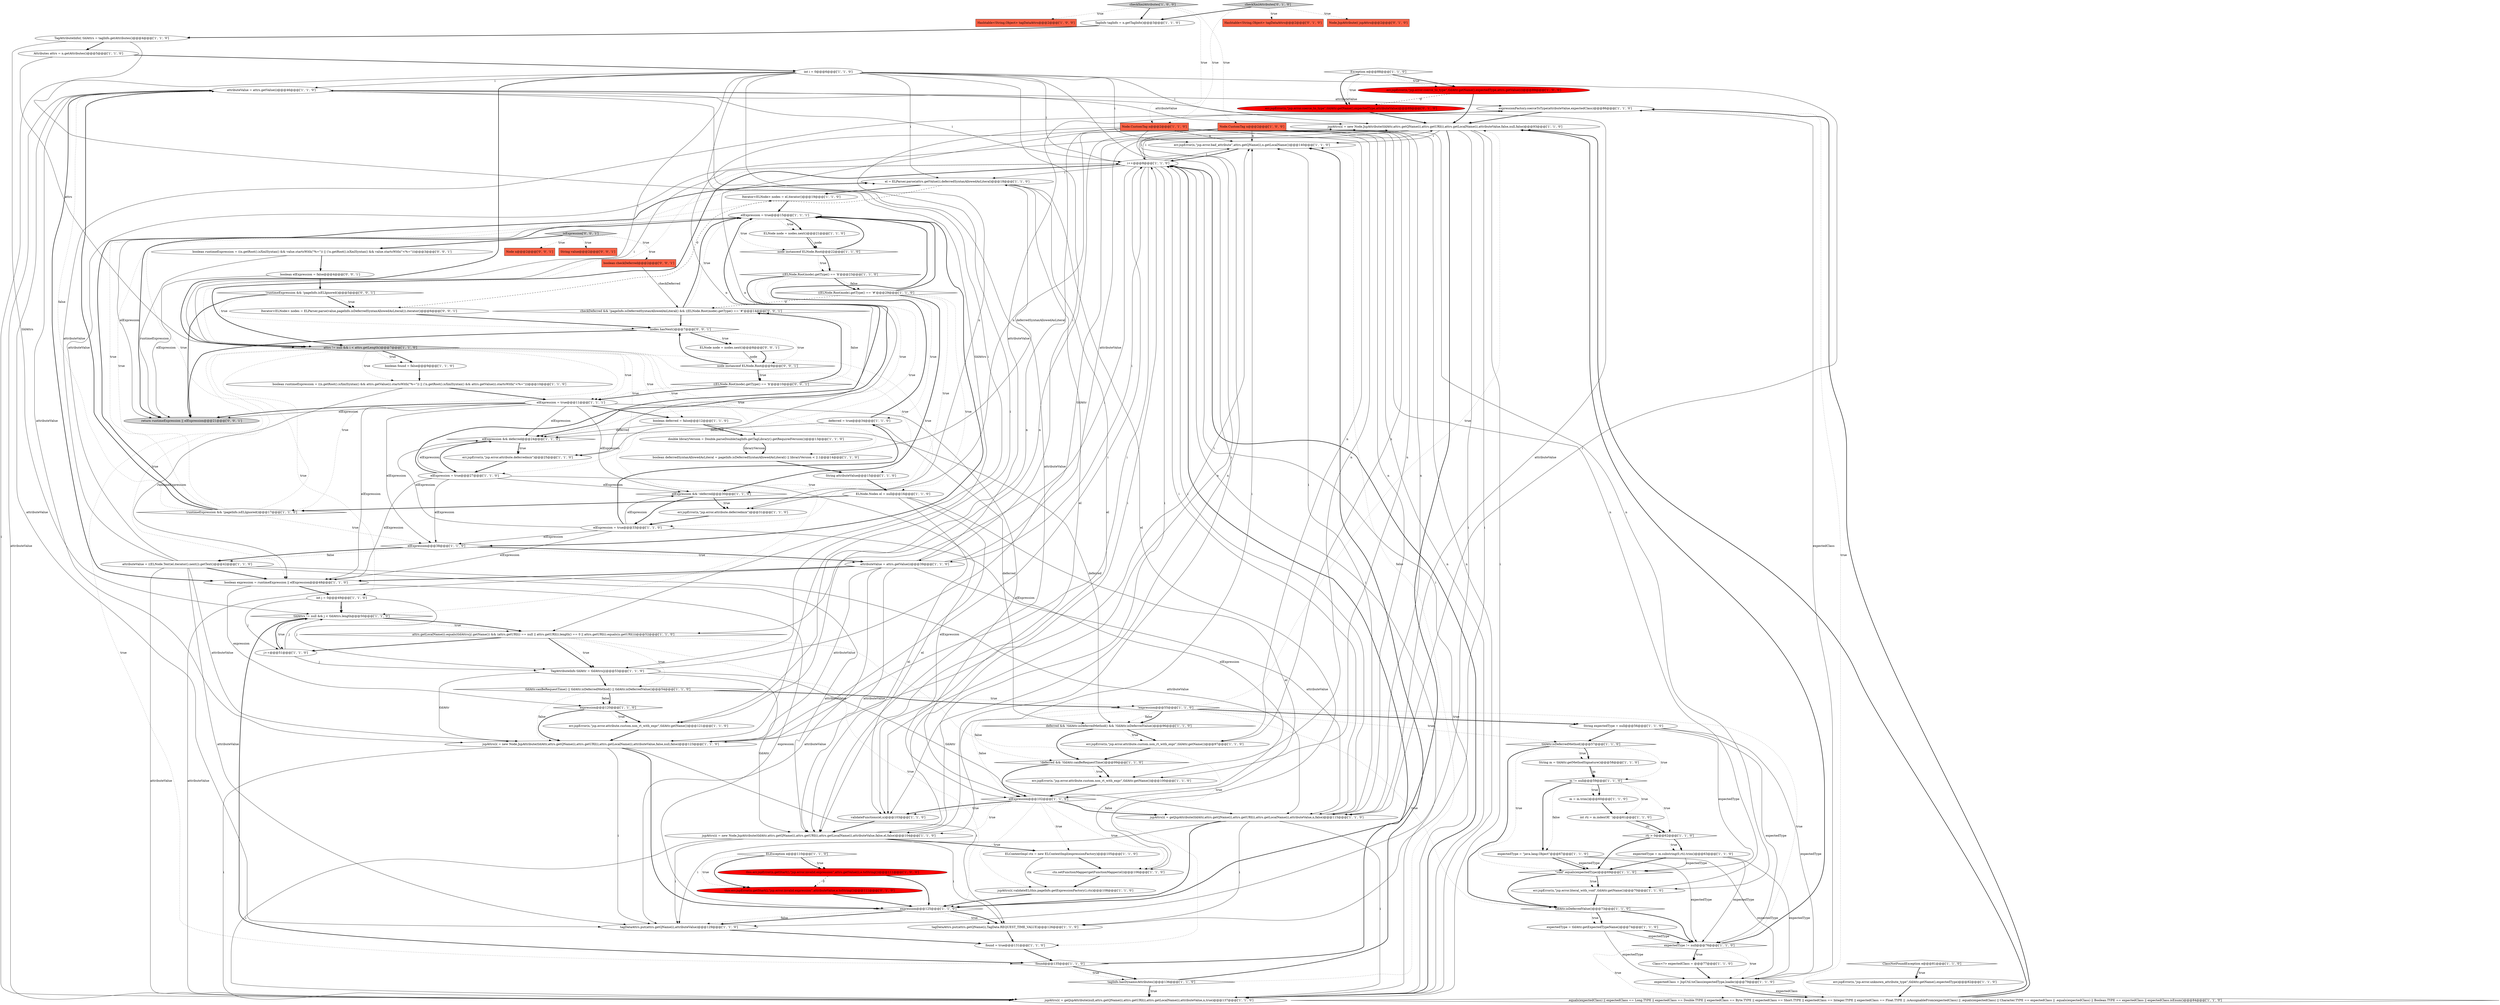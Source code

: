 digraph {
55 [style = filled, label = "attributeValue = attrs.getValue(i)@@@46@@@['1', '1', '0']", fillcolor = white, shape = ellipse image = "AAA0AAABBB1BBB"];
89 [style = filled, label = "err.jspError(n,\"jsp.error.bad_attribute\",attrs.getQName(i),n.getLocalName())@@@140@@@['1', '1', '0']", fillcolor = white, shape = ellipse image = "AAA0AAABBB1BBB"];
77 [style = filled, label = "err.jspError(n,\"jsp.error.attribute.deferredmix\")@@@31@@@['1', '1', '0']", fillcolor = white, shape = ellipse image = "AAA0AAABBB1BBB"];
32 [style = filled, label = "ELException e@@@110@@@['1', '1', '0']", fillcolor = white, shape = diamond image = "AAA0AAABBB1BBB"];
84 [style = filled, label = "validateFunctions(el,n)@@@103@@@['1', '1', '0']", fillcolor = white, shape = ellipse image = "AAA0AAABBB1BBB"];
25 [style = filled, label = "expression@@@120@@@['1', '1', '0']", fillcolor = white, shape = diamond image = "AAA0AAABBB1BBB"];
59 [style = filled, label = "tldAttr.isDeferredValue()@@@73@@@['1', '1', '0']", fillcolor = white, shape = diamond image = "AAA0AAABBB1BBB"];
105 [style = filled, label = "return runtimeExpression || elExpression@@@21@@@['0', '0', '1']", fillcolor = lightgray, shape = ellipse image = "AAA0AAABBB3BBB"];
24 [style = filled, label = "tagInfo.hasDynamicAttributes()@@@136@@@['1', '1', '0']", fillcolor = white, shape = diamond image = "AAA0AAABBB1BBB"];
23 [style = filled, label = "((ELNode.Root)node).getType() == '#'@@@29@@@['1', '1', '0']", fillcolor = white, shape = diamond image = "AAA0AAABBB1BBB"];
37 [style = filled, label = "err.jspError(n,\"jsp.error.unknown_attribute_type\",tldAttr.getName(),expectedType)@@@82@@@['1', '1', '0']", fillcolor = white, shape = ellipse image = "AAA0AAABBB1BBB"];
100 [style = filled, label = "boolean checkDeferred@@@2@@@['0', '0', '1']", fillcolor = tomato, shape = box image = "AAA0AAABBB3BBB"];
41 [style = filled, label = "String expectedType = null@@@56@@@['1', '1', '0']", fillcolor = white, shape = ellipse image = "AAA0AAABBB1BBB"];
15 [style = filled, label = "attrs.getLocalName(i).equals(tldAttrs(j(.getName()) && (attrs.getURI(i) == null || attrs.getURI(i).length() == 0 || attrs.getURI(i).equals(n.getURI()))@@@52@@@['1', '1', '0']", fillcolor = white, shape = diamond image = "AAA0AAABBB1BBB"];
28 [style = filled, label = "deferred = true@@@34@@@['1', '1', '0']", fillcolor = white, shape = ellipse image = "AAA0AAABBB1BBB"];
43 [style = filled, label = "!runtimeExpression && !pageInfo.isELIgnored()@@@17@@@['1', '1', '0']", fillcolor = white, shape = diamond image = "AAA0AAABBB1BBB"];
95 [style = filled, label = "err.jspError(n,\"jsp.error.coerce_to_type\",tldAttr.getName(),expectedType,attributeValue)@@@89@@@['0', '1', '0']", fillcolor = red, shape = ellipse image = "AAA1AAABBB2BBB"];
101 [style = filled, label = "String value@@@2@@@['0', '0', '1']", fillcolor = tomato, shape = box image = "AAA0AAABBB3BBB"];
4 [style = filled, label = "checkXmlAttributes['1', '0', '0']", fillcolor = lightgray, shape = diamond image = "AAA0AAABBB1BBB"];
10 [style = filled, label = "expectedType = \"java.lang.Object\"@@@67@@@['1', '1', '0']", fillcolor = white, shape = ellipse image = "AAA0AAABBB1BBB"];
21 [style = filled, label = "tldAttrs != null && j < tldAttrs.length@@@50@@@['1', '1', '0']", fillcolor = white, shape = diamond image = "AAA0AAABBB1BBB"];
72 [style = filled, label = "i++@@@8@@@['1', '1', '0']", fillcolor = white, shape = ellipse image = "AAA0AAABBB1BBB"];
44 [style = filled, label = "elExpression@@@38@@@['1', '1', '0']", fillcolor = white, shape = diamond image = "AAA0AAABBB1BBB"];
46 [style = filled, label = "tldAttr.canBeRequestTime() || tldAttr.isDeferredMethod() || tldAttr.isDeferredValue()@@@54@@@['1', '1', '0']", fillcolor = white, shape = diamond image = "AAA0AAABBB1BBB"];
76 [style = filled, label = "double libraryVersion = Double.parseDouble(tagInfo.getTagLibrary().getRequiredVersion())@@@13@@@['1', '1', '0']", fillcolor = white, shape = ellipse image = "AAA0AAABBB1BBB"];
30 [style = filled, label = "err.jspError(n,\"jsp.error.attribute.deferredmix\")@@@25@@@['1', '1', '0']", fillcolor = white, shape = ellipse image = "AAA0AAABBB1BBB"];
0 [style = filled, label = "tldAttr.isDeferredMethod()@@@57@@@['1', '1', '0']", fillcolor = white, shape = diamond image = "AAA0AAABBB1BBB"];
5 [style = filled, label = "Hashtable<String,Object> tagDataAttrs@@@2@@@['1', '0', '0']", fillcolor = tomato, shape = box image = "AAA0AAABBB1BBB"];
83 [style = filled, label = "expressionFactory.coerceToType(attributeValue,expectedClass)@@@86@@@['1', '1', '0']", fillcolor = white, shape = ellipse image = "AAA0AAABBB1BBB"];
34 [style = filled, label = "err.jspError(n,\"jsp.error.attribute.custom.non_rt_with_expr\",tldAttr.getName())@@@121@@@['1', '1', '0']", fillcolor = white, shape = ellipse image = "AAA0AAABBB1BBB"];
56 [style = filled, label = "jspAttrs(i( = new Node.JspAttribute(tldAttr,attrs.getQName(i),attrs.getURI(i),attrs.getLocalName(i),attributeValue,false,null,false)@@@93@@@['1', '1', '0']", fillcolor = white, shape = ellipse image = "AAA0AAABBB1BBB"];
96 [style = filled, label = "checkXmlAttributes['0', '1', '0']", fillcolor = lightgray, shape = diamond image = "AAA0AAABBB2BBB"];
11 [style = filled, label = "TagInfo tagInfo = n.getTagInfo()@@@3@@@['1', '1', '0']", fillcolor = white, shape = ellipse image = "AAA0AAABBB1BBB"];
19 [style = filled, label = "int rti = m.indexOf(' ')@@@61@@@['1', '1', '0']", fillcolor = white, shape = ellipse image = "AAA0AAABBB1BBB"];
54 [style = filled, label = "elExpression && deferred@@@24@@@['1', '1', '0']", fillcolor = white, shape = diamond image = "AAA0AAABBB1BBB"];
64 [style = filled, label = "el = ELParser.parse(attrs.getValue(i),deferredSyntaxAllowedAsLiteral)@@@18@@@['1', '1', '0']", fillcolor = white, shape = ellipse image = "AAA0AAABBB1BBB"];
1 [style = filled, label = "TagAttributeInfo tldAttr = tldAttrs(j(@@@53@@@['1', '1', '0']", fillcolor = white, shape = ellipse image = "AAA0AAABBB1BBB"];
52 [style = filled, label = "((ELNode.Root)node).getType() == '$'@@@23@@@['1', '1', '0']", fillcolor = white, shape = diamond image = "AAA0AAABBB1BBB"];
17 [style = filled, label = "int j = 0@@@49@@@['1', '1', '0']", fillcolor = white, shape = ellipse image = "AAA0AAABBB1BBB"];
86 [style = filled, label = "tagDataAttrs.put(attrs.getQName(i),TagData.REQUEST_TIME_VALUE)@@@126@@@['1', '1', '0']", fillcolor = white, shape = ellipse image = "AAA0AAABBB1BBB"];
36 [style = filled, label = "rti > 0@@@62@@@['1', '1', '0']", fillcolor = white, shape = diamond image = "AAA0AAABBB1BBB"];
16 [style = filled, label = "elExpression = true@@@11@@@['1', '1', '1']", fillcolor = white, shape = ellipse image = "AAA0AAABBB1BBB"];
22 [style = filled, label = "Node.CustomTag n@@@2@@@['1', '1', '0']", fillcolor = tomato, shape = box image = "AAA0AAABBB1BBB"];
45 [style = filled, label = "TagAttributeInfo(( tldAttrs = tagInfo.getAttributes()@@@4@@@['1', '1', '0']", fillcolor = white, shape = ellipse image = "AAA0AAABBB1BBB"];
13 [style = filled, label = "ctx.setFunctionMapper(getFunctionMapper(el))@@@106@@@['1', '1', '0']", fillcolor = white, shape = ellipse image = "AAA0AAABBB1BBB"];
69 [style = filled, label = "elExpression = true@@@33@@@['1', '1', '0']", fillcolor = white, shape = ellipse image = "AAA0AAABBB1BBB"];
49 [style = filled, label = ".equals(expectedClass) || expectedClass == Long.TYPE || expectedClass == Double.TYPE || expectedClass == Byte.TYPE || expectedClass == Short.TYPE || expectedClass == Integer.TYPE || expectedClass == Float.TYPE || .isAssignableFrom(expectedClass) || .equals(expectedClass) || Character.TYPE == expectedClass || .equals(expectedClass) || Boolean.TYPE == expectedClass || expectedClass.isEnum()@@@84@@@['1', '1', '0']", fillcolor = white, shape = diamond image = "AAA0AAABBB1BBB"];
33 [style = filled, label = "expectedType = tldAttr.getExpectedTypeName()@@@74@@@['1', '1', '0']", fillcolor = white, shape = ellipse image = "AAA0AAABBB1BBB"];
62 [style = filled, label = "expression@@@125@@@['1', '1', '0']", fillcolor = white, shape = diamond image = "AAA0AAABBB1BBB"];
68 [style = filled, label = "!found@@@135@@@['1', '1', '0']", fillcolor = white, shape = diamond image = "AAA0AAABBB1BBB"];
20 [style = filled, label = "boolean deferredSyntaxAllowedAsLiteral = pageInfo.isDeferredSyntaxAllowedAsLiteral() || libraryVersion < 2.1@@@14@@@['1', '1', '0']", fillcolor = white, shape = ellipse image = "AAA0AAABBB1BBB"];
67 [style = filled, label = "node instanceof ELNode.Root@@@22@@@['1', '1', '0']", fillcolor = white, shape = diamond image = "AAA0AAABBB1BBB"];
26 [style = filled, label = "\"void\".equals(expectedType)@@@69@@@['1', '1', '0']", fillcolor = white, shape = diamond image = "AAA0AAABBB1BBB"];
78 [style = filled, label = "elExpression@@@102@@@['1', '1', '0']", fillcolor = white, shape = diamond image = "AAA0AAABBB1BBB"];
9 [style = filled, label = "jspAttrs(i( = getJspAttribute(null,attrs.getQName(i),attrs.getURI(i),attrs.getLocalName(i),attributeValue,n,true)@@@137@@@['1', '1', '0']", fillcolor = white, shape = ellipse image = "AAA0AAABBB1BBB"];
47 [style = filled, label = "err.jspError(n,\"jsp.error.literal_with_void\",tldAttr.getName())@@@70@@@['1', '1', '0']", fillcolor = white, shape = ellipse image = "AAA0AAABBB1BBB"];
85 [style = filled, label = "ClassNotFoundException e@@@81@@@['1', '1', '0']", fillcolor = white, shape = diamond image = "AAA0AAABBB1BBB"];
2 [style = filled, label = "this.err.jspError(n.getStart(),\"jsp.error.invalid.expression\",attrs.getValue(i),e.toString())@@@111@@@['1', '0', '0']", fillcolor = red, shape = ellipse image = "AAA1AAABBB1BBB"];
110 [style = filled, label = "Node n@@@2@@@['0', '0', '1']", fillcolor = tomato, shape = box image = "AAA0AAABBB3BBB"];
66 [style = filled, label = "jspAttrs(i(.validateEL(this.pageInfo.getExpressionFactory(),ctx)@@@108@@@['1', '1', '0']", fillcolor = white, shape = ellipse image = "AAA0AAABBB1BBB"];
92 [style = filled, label = "this.err.jspError(n.getStart(),\"jsp.error.invalid.expression\",attributeValue,e.toString())@@@111@@@['0', '1', '0']", fillcolor = red, shape = ellipse image = "AAA1AAABBB2BBB"];
108 [style = filled, label = "node instanceof ELNode.Root@@@9@@@['0', '0', '1']", fillcolor = white, shape = diamond image = "AAA0AAABBB3BBB"];
18 [style = filled, label = "boolean deferred = false@@@12@@@['1', '1', '0']", fillcolor = white, shape = ellipse image = "AAA0AAABBB1BBB"];
93 [style = filled, label = "Hashtable<String,Object> tagDataAttrs@@@2@@@['0', '1', '0']", fillcolor = tomato, shape = box image = "AAA0AAABBB2BBB"];
65 [style = filled, label = "expectedType != null@@@76@@@['1', '1', '0']", fillcolor = white, shape = diamond image = "AAA0AAABBB1BBB"];
35 [style = filled, label = "String attributeValue@@@15@@@['1', '1', '0']", fillcolor = white, shape = ellipse image = "AAA0AAABBB1BBB"];
14 [style = filled, label = "String m = tldAttr.getMethodSignature()@@@58@@@['1', '1', '0']", fillcolor = white, shape = ellipse image = "AAA0AAABBB1BBB"];
40 [style = filled, label = "!deferred && !tldAttr.canBeRequestTime()@@@99@@@['1', '1', '0']", fillcolor = white, shape = diamond image = "AAA0AAABBB1BBB"];
79 [style = filled, label = "err.jspError(n,\"jsp.error.attribute.custom.non_rt_with_expr\",tldAttr.getName())@@@100@@@['1', '1', '0']", fillcolor = white, shape = ellipse image = "AAA0AAABBB1BBB"];
63 [style = filled, label = "err.jspError(n,\"jsp.error.coerce_to_type\",tldAttr.getName(),expectedType,attrs.getValue(i))@@@89@@@['1', '0', '0']", fillcolor = red, shape = ellipse image = "AAA1AAABBB1BBB"];
90 [style = filled, label = "attrs != null && i < attrs.getLength()@@@7@@@['1', '1', '0']", fillcolor = lightgray, shape = diamond image = "AAA0AAABBB1BBB"];
38 [style = filled, label = "jspAttrs(i( = new Node.JspAttribute(tldAttr,attrs.getQName(i),attrs.getURI(i),attrs.getLocalName(i),attributeValue,false,el,false)@@@104@@@['1', '1', '0']", fillcolor = white, shape = ellipse image = "AAA0AAABBB1BBB"];
61 [style = filled, label = "int i = 0@@@6@@@['1', '1', '0']", fillcolor = white, shape = ellipse image = "AAA0AAABBB1BBB"];
57 [style = filled, label = "boolean found = false@@@9@@@['1', '1', '0']", fillcolor = white, shape = ellipse image = "AAA0AAABBB1BBB"];
109 [style = filled, label = "isExpression['0', '0', '1']", fillcolor = lightgray, shape = diamond image = "AAA0AAABBB3BBB"];
31 [style = filled, label = "expectedClass = JspUtil.toClass(expectedType,loader)@@@79@@@['1', '1', '0']", fillcolor = white, shape = ellipse image = "AAA0AAABBB1BBB"];
8 [style = filled, label = "expectedType = m.substring(0,rti).trim()@@@63@@@['1', '1', '0']", fillcolor = white, shape = ellipse image = "AAA0AAABBB1BBB"];
70 [style = filled, label = "ELNode node = nodes.next()@@@21@@@['1', '1', '0']", fillcolor = white, shape = ellipse image = "AAA0AAABBB1BBB"];
39 [style = filled, label = "boolean expression = runtimeExpression || elExpression@@@48@@@['1', '1', '0']", fillcolor = white, shape = ellipse image = "AAA0AAABBB1BBB"];
99 [style = filled, label = "ELNode node = nodes.next()@@@8@@@['0', '0', '1']", fillcolor = white, shape = ellipse image = "AAA0AAABBB3BBB"];
74 [style = filled, label = "jspAttrs(i( = getJspAttribute(tldAttr,attrs.getQName(i),attrs.getURI(i),attrs.getLocalName(i),attributeValue,n,false)@@@115@@@['1', '1', '0']", fillcolor = white, shape = ellipse image = "AAA0AAABBB1BBB"];
88 [style = filled, label = "jspAttrs(i( = new Node.JspAttribute(tldAttr,attrs.getQName(i),attrs.getURI(i),attrs.getLocalName(i),attributeValue,false,null,false)@@@123@@@['1', '1', '0']", fillcolor = white, shape = ellipse image = "AAA0AAABBB1BBB"];
81 [style = filled, label = "ELNode.Nodes el = null@@@16@@@['1', '1', '0']", fillcolor = white, shape = ellipse image = "AAA0AAABBB1BBB"];
75 [style = filled, label = "ELContextImpl ctx = new ELContextImpl(expressionFactory)@@@105@@@['1', '1', '0']", fillcolor = white, shape = ellipse image = "AAA0AAABBB1BBB"];
7 [style = filled, label = "Node.CustomTag n@@@2@@@['1', '0', '0']", fillcolor = tomato, shape = box image = "AAA0AAABBB1BBB"];
73 [style = filled, label = "boolean runtimeExpression = ((n.getRoot().isXmlSyntax() && attrs.getValue(i).startsWith(\"%=\")) || (!n.getRoot().isXmlSyntax() && attrs.getValue(i).startsWith(\"<%=\")))@@@10@@@['1', '1', '0']", fillcolor = white, shape = ellipse image = "AAA0AAABBB1BBB"];
53 [style = filled, label = "tagDataAttrs.put(attrs.getQName(i),attributeValue)@@@129@@@['1', '1', '0']", fillcolor = white, shape = ellipse image = "AAA0AAABBB1BBB"];
71 [style = filled, label = "Attributes attrs = n.getAttributes()@@@5@@@['1', '1', '0']", fillcolor = white, shape = ellipse image = "AAA0AAABBB1BBB"];
48 [style = filled, label = "!expression@@@55@@@['1', '1', '0']", fillcolor = white, shape = diamond image = "AAA0AAABBB1BBB"];
50 [style = filled, label = "elExpression && !deferred@@@30@@@['1', '1', '0']", fillcolor = white, shape = diamond image = "AAA0AAABBB1BBB"];
80 [style = filled, label = "attributeValue = ((ELNode.Text)el.iterator().next()).getText()@@@42@@@['1', '1', '0']", fillcolor = white, shape = ellipse image = "AAA0AAABBB1BBB"];
106 [style = filled, label = "nodes.hasNext()@@@7@@@['0', '0', '1']", fillcolor = white, shape = diamond image = "AAA0AAABBB3BBB"];
6 [style = filled, label = "m != null@@@59@@@['1', '1', '0']", fillcolor = white, shape = diamond image = "AAA0AAABBB1BBB"];
3 [style = filled, label = "elExpression = true@@@27@@@['1', '1', '0']", fillcolor = white, shape = ellipse image = "AAA0AAABBB1BBB"];
27 [style = filled, label = "err.jspError(n,\"jsp.error.attribute.custom.non_rt_with_expr\",tldAttr.getName())@@@97@@@['1', '1', '0']", fillcolor = white, shape = ellipse image = "AAA0AAABBB1BBB"];
12 [style = filled, label = "Iterator<ELNode> nodes = el.iterator()@@@19@@@['1', '1', '0']", fillcolor = white, shape = ellipse image = "AAA0AAABBB1BBB"];
51 [style = filled, label = "j++@@@51@@@['1', '1', '0']", fillcolor = white, shape = ellipse image = "AAA0AAABBB1BBB"];
87 [style = filled, label = "m = m.trim()@@@60@@@['1', '1', '0']", fillcolor = white, shape = ellipse image = "AAA0AAABBB1BBB"];
94 [style = filled, label = "Node.JspAttribute(( jspAttrs@@@2@@@['0', '1', '0']", fillcolor = tomato, shape = box image = "AAA0AAABBB2BBB"];
102 [style = filled, label = "checkDeferred && !pageInfo.isDeferredSyntaxAllowedAsLiteral() && ((ELNode.Root)node).getType() == '#'@@@14@@@['0', '0', '1']", fillcolor = white, shape = diamond image = "AAA0AAABBB3BBB"];
98 [style = filled, label = "boolean elExpression = false@@@4@@@['0', '0', '1']", fillcolor = white, shape = ellipse image = "AAA0AAABBB3BBB"];
97 [style = filled, label = "((ELNode.Root)node).getType() == '$'@@@10@@@['0', '0', '1']", fillcolor = white, shape = diamond image = "AAA0AAABBB3BBB"];
103 [style = filled, label = "boolean runtimeExpression = ((n.getRoot().isXmlSyntax() && value.startsWith(\"%=\")) || (!n.getRoot().isXmlSyntax() && value.startsWith(\"<%=\")))@@@3@@@['0', '0', '1']", fillcolor = white, shape = ellipse image = "AAA0AAABBB3BBB"];
82 [style = filled, label = "found = true@@@131@@@['1', '1', '0']", fillcolor = white, shape = ellipse image = "AAA0AAABBB1BBB"];
104 [style = filled, label = "Iterator<ELNode> nodes = ELParser.parse(value,pageInfo.isDeferredSyntaxAllowedAsLiteral()).iterator()@@@6@@@['0', '0', '1']", fillcolor = white, shape = ellipse image = "AAA0AAABBB3BBB"];
29 [style = filled, label = "attributeValue = attrs.getValue(i)@@@39@@@['1', '1', '0']", fillcolor = white, shape = ellipse image = "AAA0AAABBB1BBB"];
58 [style = filled, label = "Class<?> expectedClass = @@@77@@@['1', '1', '0']", fillcolor = white, shape = ellipse image = "AAA0AAABBB1BBB"];
91 [style = filled, label = "Exception e@@@88@@@['1', '1', '0']", fillcolor = white, shape = diamond image = "AAA0AAABBB1BBB"];
42 [style = filled, label = "deferred && !tldAttr.isDeferredMethod() && !tldAttr.isDeferredValue()@@@96@@@['1', '1', '0']", fillcolor = white, shape = diamond image = "AAA0AAABBB1BBB"];
107 [style = filled, label = "!runtimeExpression && !pageInfo.isELIgnored()@@@5@@@['0', '0', '1']", fillcolor = white, shape = diamond image = "AAA0AAABBB3BBB"];
60 [style = filled, label = "elExpression = true@@@15@@@['1', '1', '1']", fillcolor = white, shape = ellipse image = "AAA0AAABBB1BBB"];
7->89 [style = solid, label="n"];
70->67 [style = bold, label=""];
15->82 [style = dotted, label="true"];
45->1 [style = solid, label="tldAttrs"];
46->25 [style = bold, label=""];
25->34 [style = bold, label=""];
68->24 [style = bold, label=""];
78->13 [style = dotted, label="true"];
109->100 [style = dotted, label="true"];
69->78 [style = solid, label="elExpression"];
46->48 [style = bold, label=""];
91->63 [style = bold, label=""];
64->84 [style = solid, label="el"];
22->74 [style = solid, label="n"];
80->88 [style = solid, label="attributeValue"];
65->49 [style = dotted, label="true"];
90->35 [style = dotted, label="true"];
40->79 [style = dotted, label="true"];
61->55 [style = solid, label="i"];
64->13 [style = solid, label="el"];
62->53 [style = bold, label=""];
73->39 [style = solid, label="runtimeExpression"];
7->47 [style = solid, label="n"];
55->74 [style = solid, label="attributeValue"];
9->72 [style = solid, label="i"];
38->53 [style = solid, label="i"];
54->3 [style = bold, label=""];
74->53 [style = solid, label="i"];
51->21 [style = solid, label="j"];
89->72 [style = bold, label=""];
80->9 [style = solid, label="attributeValue"];
90->57 [style = dotted, label="true"];
43->12 [style = dotted, label="true"];
31->49 [style = solid, label="expectedClass"];
48->59 [style = dotted, label="true"];
73->16 [style = bold, label=""];
98->107 [style = bold, label=""];
72->9 [style = solid, label="i"];
1->88 [style = solid, label="tldAttr"];
10->26 [style = bold, label=""];
42->40 [style = bold, label=""];
90->81 [style = dotted, label="true"];
23->50 [style = dotted, label="true"];
61->64 [style = solid, label="i"];
81->43 [style = bold, label=""];
40->79 [style = bold, label=""];
4->22 [style = dotted, label="true"];
102->60 [style = bold, label=""];
104->106 [style = bold, label=""];
74->72 [style = solid, label="i"];
14->6 [style = solid, label="m"];
16->39 [style = solid, label="elExpression"];
14->6 [style = bold, label=""];
4->5 [style = dotted, label="true"];
44->80 [style = dotted, label="false"];
16->18 [style = bold, label=""];
8->26 [style = solid, label="expectedType"];
48->56 [style = dotted, label="true"];
31->49 [style = bold, label=""];
98->105 [style = solid, label="elExpression"];
29->56 [style = solid, label="attributeValue"];
96->22 [style = dotted, label="true"];
29->38 [style = solid, label="attributeValue"];
30->3 [style = bold, label=""];
36->8 [style = bold, label=""];
62->86 [style = dotted, label="true"];
42->27 [style = bold, label=""];
72->88 [style = solid, label="i"];
61->38 [style = solid, label="i"];
59->33 [style = bold, label=""];
108->97 [style = bold, label=""];
6->10 [style = dotted, label="false"];
3->54 [style = solid, label="elExpression"];
81->38 [style = solid, label="el"];
23->50 [style = bold, label=""];
74->89 [style = solid, label="i"];
23->69 [style = dotted, label="true"];
3->78 [style = solid, label="elExpression"];
107->106 [style = dotted, label="true"];
81->13 [style = solid, label="el"];
31->83 [style = solid, label="expectedClass"];
61->56 [style = solid, label="i"];
24->9 [style = dotted, label="true"];
72->55 [style = solid, label="i"];
72->56 [style = solid, label="i"];
69->44 [style = solid, label="elExpression"];
65->58 [style = bold, label=""];
15->62 [style = dotted, label="true"];
51->1 [style = solid, label="j"];
70->67 [style = solid, label="node"];
3->60 [style = bold, label=""];
22->79 [style = solid, label="n"];
62->53 [style = dotted, label="false"];
22->27 [style = solid, label="n"];
22->47 [style = solid, label="n"];
43->64 [style = dotted, label="true"];
37->49 [style = bold, label=""];
21->15 [style = dotted, label="true"];
52->23 [style = dotted, label="false"];
67->52 [style = dotted, label="true"];
80->53 [style = solid, label="attributeValue"];
78->84 [style = dotted, label="true"];
63->56 [style = bold, label=""];
65->56 [style = bold, label=""];
66->62 [style = bold, label=""];
108->97 [style = dotted, label="true"];
10->26 [style = solid, label="expectedType"];
6->19 [style = dotted, label="true"];
85->37 [style = bold, label=""];
33->65 [style = solid, label="expectedType"];
24->89 [style = dotted, label="false"];
61->9 [style = solid, label="i"];
48->42 [style = dotted, label="false"];
0->14 [style = bold, label=""];
16->105 [style = solid, label="elExpression"];
99->108 [style = bold, label=""];
61->72 [style = solid, label="i"];
46->48 [style = dotted, label="true"];
52->3 [style = dotted, label="true"];
97->16 [style = dotted, label="true"];
91->95 [style = bold, label=""];
88->89 [style = solid, label="i"];
29->74 [style = solid, label="attributeValue"];
61->29 [style = solid, label="i"];
80->39 [style = bold, label=""];
19->36 [style = solid, label="rti"];
17->21 [style = bold, label=""];
52->23 [style = bold, label=""];
96->11 [style = bold, label=""];
48->41 [style = bold, label=""];
50->69 [style = bold, label=""];
53->82 [style = bold, label=""];
10->31 [style = solid, label="expectedType"];
29->39 [style = bold, label=""];
50->77 [style = dotted, label="true"];
97->102 [style = bold, label=""];
80->56 [style = solid, label="attributeValue"];
61->74 [style = solid, label="i"];
18->54 [style = solid, label="deferred"];
22->34 [style = solid, label="n"];
7->77 [style = solid, label="n"];
91->63 [style = dotted, label="true"];
90->57 [style = bold, label=""];
45->71 [style = bold, label=""];
22->30 [style = solid, label="n"];
109->103 [style = bold, label=""];
96->94 [style = dotted, label="true"];
29->83 [style = solid, label="attributeValue"];
61->89 [style = solid, label="i"];
45->21 [style = solid, label="tldAttrs"];
88->62 [style = bold, label=""];
43->60 [style = dotted, label="true"];
56->72 [style = solid, label="i"];
44->80 [style = bold, label=""];
35->81 [style = bold, label=""];
85->37 [style = dotted, label="true"];
103->98 [style = bold, label=""];
7->9 [style = solid, label="n"];
38->72 [style = solid, label="i"];
60->44 [style = bold, label=""];
72->38 [style = solid, label="i"];
106->105 [style = bold, label=""];
22->84 [style = solid, label="n"];
109->101 [style = dotted, label="true"];
78->84 [style = bold, label=""];
80->38 [style = solid, label="attributeValue"];
59->65 [style = bold, label=""];
21->51 [style = dotted, label="true"];
55->39 [style = bold, label=""];
3->44 [style = solid, label="elExpression"];
71->90 [style = solid, label="attrs"];
72->90 [style = solid, label="i"];
64->38 [style = solid, label="el"];
26->59 [style = bold, label=""];
7->30 [style = solid, label="n"];
0->59 [style = bold, label=""];
15->1 [style = bold, label=""];
43->64 [style = bold, label=""];
48->65 [style = dotted, label="true"];
56->86 [style = solid, label="i"];
69->54 [style = solid, label="elExpression"];
102->106 [style = bold, label=""];
43->55 [style = dotted, label="false"];
54->30 [style = bold, label=""];
15->46 [style = dotted, label="true"];
76->20 [style = solid, label="libraryVersion"];
49->83 [style = dotted, label="true"];
7->34 [style = solid, label="n"];
76->20 [style = bold, label=""];
100->102 [style = solid, label="checkDeferred"];
60->105 [style = solid, label="elExpression"];
42->27 [style = dotted, label="true"];
61->88 [style = solid, label="i"];
7->84 [style = solid, label="n"];
41->65 [style = solid, label="expectedType"];
27->40 [style = bold, label=""];
20->35 [style = bold, label=""];
78->66 [style = dotted, label="true"];
88->72 [style = solid, label="i"];
3->50 [style = solid, label="elExpression"];
2->62 [style = bold, label=""];
2->92 [style = dashed, label="0"];
1->74 [style = solid, label="tldAttr"];
56->53 [style = solid, label="i"];
38->9 [style = solid, label="i"];
4->7 [style = dotted, label="true"];
3->39 [style = solid, label="elExpression"];
19->36 [style = bold, label=""];
107->104 [style = bold, label=""];
34->88 [style = bold, label=""];
90->16 [style = dotted, label="true"];
22->9 [style = solid, label="n"];
1->46 [style = bold, label=""];
65->58 [style = dotted, label="true"];
16->44 [style = solid, label="elExpression"];
107->105 [style = bold, label=""];
103->105 [style = solid, label="runtimeExpression"];
84->38 [style = bold, label=""];
17->21 [style = solid, label="j"];
60->70 [style = dotted, label="true"];
49->56 [style = bold, label=""];
32->92 [style = dotted, label="true"];
67->52 [style = bold, label=""];
18->42 [style = solid, label="deferred"];
108->106 [style = bold, label=""];
62->86 [style = bold, label=""];
72->15 [style = solid, label="i"];
64->12 [style = bold, label=""];
29->88 [style = solid, label="attributeValue"];
32->2 [style = dotted, label="true"];
51->21 [style = bold, label=""];
26->47 [style = bold, label=""];
90->21 [style = dotted, label="true"];
56->62 [style = bold, label=""];
29->9 [style = solid, label="attributeValue"];
81->84 [style = solid, label="el"];
63->95 [style = dashed, label="0"];
88->53 [style = solid, label="i"];
22->77 [style = solid, label="n"];
28->42 [style = solid, label="deferred"];
55->83 [style = solid, label="attributeValue"];
0->14 [style = dotted, label="true"];
78->75 [style = dotted, label="true"];
68->24 [style = dotted, label="true"];
0->26 [style = dotted, label="true"];
12->60 [style = bold, label=""];
44->29 [style = dotted, label="true"];
52->54 [style = bold, label=""];
72->29 [style = solid, label="i"];
78->74 [style = bold, label=""];
59->33 [style = dotted, label="true"];
78->74 [style = dotted, label="false"];
8->31 [style = solid, label="expectedType"];
44->29 [style = bold, label=""];
55->38 [style = solid, label="attributeValue"];
23->28 [style = dotted, label="true"];
96->93 [style = dotted, label="true"];
29->53 [style = solid, label="attributeValue"];
16->54 [style = solid, label="elExpression"];
47->59 [style = bold, label=""];
90->20 [style = dotted, label="true"];
69->28 [style = bold, label=""];
43->44 [style = dotted, label="true"];
97->102 [style = dotted, label="false"];
86->82 [style = bold, label=""];
6->10 [style = bold, label=""];
106->108 [style = dotted, label="true"];
61->90 [style = solid, label="i"];
61->90 [style = bold, label=""];
6->87 [style = bold, label=""];
52->54 [style = dotted, label="true"];
78->38 [style = dotted, label="true"];
22->89 [style = solid, label="n"];
38->75 [style = bold, label=""];
17->1 [style = solid, label="j"];
92->62 [style = bold, label=""];
26->47 [style = dotted, label="true"];
74->9 [style = solid, label="i"];
32->92 [style = bold, label=""];
90->18 [style = dotted, label="true"];
88->9 [style = solid, label="i"];
69->39 [style = solid, label="elExpression"];
25->34 [style = dotted, label="true"];
11->45 [style = bold, label=""];
72->74 [style = solid, label="i"];
17->51 [style = solid, label="j"];
90->76 [style = dotted, label="true"];
90->72 [style = dotted, label="true"];
60->67 [style = dotted, label="true"];
1->38 [style = solid, label="tldAttr"];
69->50 [style = solid, label="elExpression"];
79->78 [style = bold, label=""];
54->30 [style = dotted, label="true"];
61->15 [style = solid, label="i"];
23->102 [style = dashed, label="0"];
48->0 [style = dotted, label="true"];
8->26 [style = bold, label=""];
36->8 [style = dotted, label="true"];
41->0 [style = bold, label=""];
43->55 [style = bold, label=""];
49->83 [style = bold, label=""];
21->15 [style = bold, label=""];
90->39 [style = dotted, label="true"];
38->89 [style = solid, label="i"];
67->60 [style = bold, label=""];
25->88 [style = bold, label=""];
74->86 [style = solid, label="i"];
56->9 [style = solid, label="i"];
0->6 [style = dotted, label="true"];
24->89 [style = bold, label=""];
7->74 [style = solid, label="n"];
102->60 [style = dotted, label="true"];
65->31 [style = dotted, label="true"];
87->19 [style = bold, label=""];
72->90 [style = bold, label=""];
82->68 [style = bold, label=""];
90->73 [style = dotted, label="true"];
60->105 [style = bold, label=""];
48->78 [style = dotted, label="false"];
91->95 [style = dotted, label="true"];
83->56 [style = bold, label=""];
72->64 [style = solid, label="i"];
48->40 [style = dotted, label="false"];
68->72 [style = bold, label=""];
10->65 [style = solid, label="expectedType"];
60->70 [style = bold, label=""];
75->66 [style = solid, label="ctx"];
39->25 [style = solid, label="expression"];
38->86 [style = solid, label="i"];
13->66 [style = bold, label=""];
90->68 [style = dotted, label="true"];
71->61 [style = bold, label=""];
55->53 [style = solid, label="attributeValue"];
7->79 [style = solid, label="n"];
55->56 [style = solid, label="attributeValue"];
50->77 [style = bold, label=""];
106->99 [style = bold, label=""];
97->16 [style = bold, label=""];
9->72 [style = bold, label=""];
21->68 [style = bold, label=""];
33->65 [style = bold, label=""];
95->56 [style = bold, label=""];
48->41 [style = dotted, label="true"];
64->104 [style = dashed, label="0"];
16->105 [style = bold, label=""];
106->99 [style = dotted, label="true"];
8->65 [style = solid, label="expectedType"];
77->69 [style = bold, label=""];
80->83 [style = solid, label="attributeValue"];
41->26 [style = solid, label="expectedType"];
33->31 [style = solid, label="expectedType"];
99->108 [style = solid, label="node"];
1->56 [style = solid, label="tldAttr"];
80->74 [style = solid, label="attributeValue"];
74->62 [style = bold, label=""];
88->86 [style = solid, label="i"];
39->17 [style = bold, label=""];
28->60 [style = bold, label=""];
40->78 [style = bold, label=""];
56->89 [style = solid, label="i"];
90->17 [style = dotted, label="true"];
20->64 [style = solid, label="deferredSyntaxAllowedAsLiteral"];
107->104 [style = dotted, label="true"];
6->87 [style = dotted, label="true"];
55->9 [style = solid, label="attributeValue"];
90->43 [style = dotted, label="true"];
24->9 [style = bold, label=""];
72->89 [style = solid, label="i"];
55->88 [style = solid, label="attributeValue"];
75->13 [style = bold, label=""];
6->36 [style = dotted, label="true"];
7->27 [style = solid, label="n"];
57->73 [style = bold, label=""];
58->31 [style = bold, label=""];
36->26 [style = bold, label=""];
48->42 [style = bold, label=""];
16->50 [style = solid, label="elExpression"];
32->2 [style = bold, label=""];
18->76 [style = bold, label=""];
28->54 [style = solid, label="deferred"];
23->60 [style = bold, label=""];
16->78 [style = solid, label="elExpression"];
15->1 [style = dotted, label="true"];
41->31 [style = solid, label="expectedType"];
46->88 [style = dotted, label="false"];
4->11 [style = bold, label=""];
46->25 [style = dotted, label="false"];
109->110 [style = dotted, label="true"];
39->62 [style = solid, label="expression"];
15->51 [style = bold, label=""];
}
